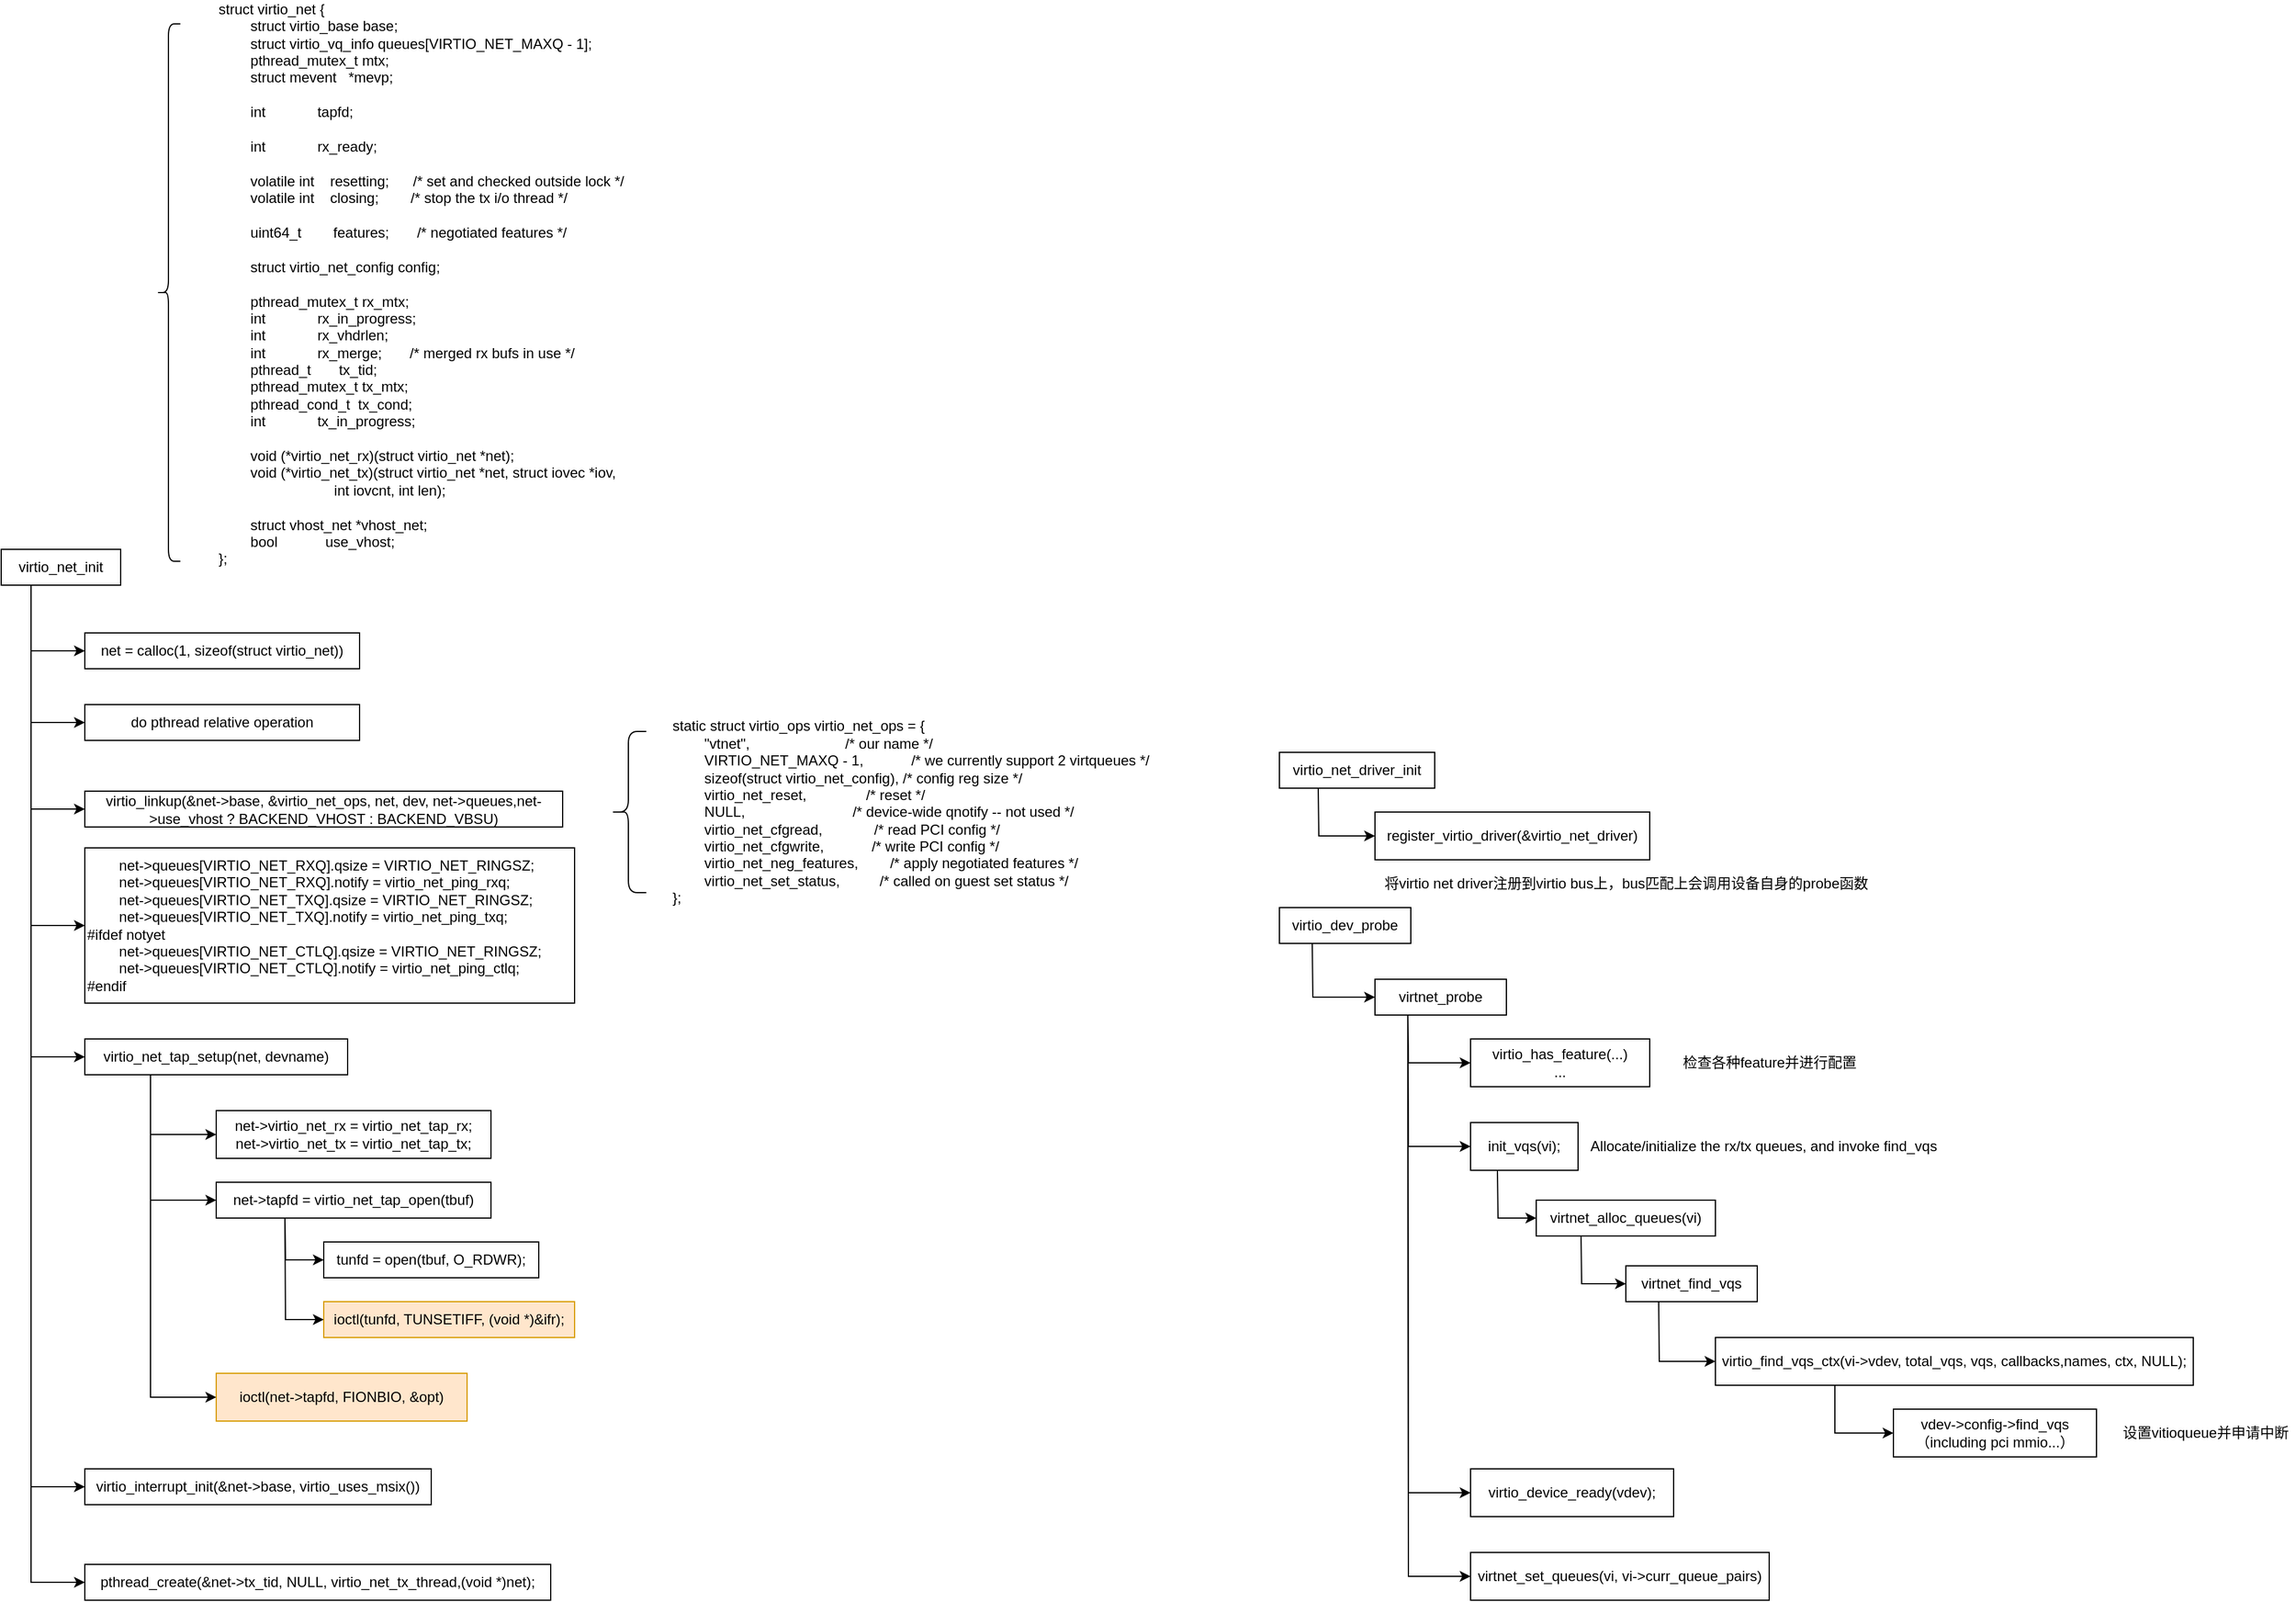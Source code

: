<mxfile version="16.2.4" type="github">
  <diagram id="KWUQa78Vd3lR5urpS75q" name="第 1 页">
    <mxGraphModel dx="1483" dy="2060" grid="1" gridSize="10" guides="1" tooltips="1" connect="1" arrows="1" fold="1" page="1" pageScale="1" pageWidth="827" pageHeight="1169" math="0" shadow="0">
      <root>
        <mxCell id="0" />
        <mxCell id="1" parent="0" />
        <mxCell id="0QqFH8Gw2swg9hfUQbTv-2" value="virtio_net_init" style="rounded=0;whiteSpace=wrap;html=1;" parent="1" vertex="1">
          <mxGeometry x="70" y="40" width="100" height="30" as="geometry" />
        </mxCell>
        <mxCell id="0QqFH8Gw2swg9hfUQbTv-3" value="virtio_linkup(&amp;amp;net-&amp;gt;base, &amp;amp;virtio_net_ops, net, dev, net-&amp;gt;queues,net-&amp;gt;use_vhost ? BACKEND_VHOST : BACKEND_VBSU)" style="whiteSpace=wrap;html=1;" parent="1" vertex="1">
          <mxGeometry x="140" y="242.5" width="400" height="30" as="geometry" />
        </mxCell>
        <mxCell id="0QqFH8Gw2swg9hfUQbTv-6" value="" style="edgeStyle=elbowEdgeStyle;elbow=horizontal;endArrow=classic;html=1;rounded=0;entryX=0;entryY=0.5;entryDx=0;entryDy=0;exitX=0.25;exitY=1;exitDx=0;exitDy=0;" parent="1" source="0QqFH8Gw2swg9hfUQbTv-2" target="0QqFH8Gw2swg9hfUQbTv-3" edge="1">
          <mxGeometry width="50" height="50" relative="1" as="geometry">
            <mxPoint x="50" y="150" as="sourcePoint" />
            <mxPoint x="100" y="100" as="targetPoint" />
            <Array as="points">
              <mxPoint x="95" y="90" />
            </Array>
          </mxGeometry>
        </mxCell>
        <mxCell id="0QqFH8Gw2swg9hfUQbTv-7" value="&lt;div&gt;static struct virtio_ops virtio_net_ops = {&lt;/div&gt;&lt;div&gt;&amp;nbsp; &amp;nbsp; &amp;nbsp; &amp;nbsp; &quot;vtnet&quot;,&amp;nbsp; &amp;nbsp; &amp;nbsp; &amp;nbsp; &amp;nbsp; &amp;nbsp; &amp;nbsp; &amp;nbsp; &amp;nbsp; &amp;nbsp; &amp;nbsp; &amp;nbsp; /* our name */&lt;/div&gt;&lt;div&gt;&amp;nbsp; &amp;nbsp; &amp;nbsp; &amp;nbsp; VIRTIO_NET_MAXQ - 1,&amp;nbsp; &amp;nbsp; &amp;nbsp; &amp;nbsp; &amp;nbsp; &amp;nbsp; /* we currently support 2 virtqueues */&lt;/div&gt;&lt;div&gt;&amp;nbsp; &amp;nbsp; &amp;nbsp; &amp;nbsp; sizeof(struct virtio_net_config), /* config reg size */&lt;/div&gt;&lt;div&gt;&amp;nbsp; &amp;nbsp; &amp;nbsp; &amp;nbsp; virtio_net_reset,&amp;nbsp; &amp;nbsp; &amp;nbsp; &amp;nbsp; &amp;nbsp; &amp;nbsp; &amp;nbsp; &amp;nbsp;/* reset */&lt;/div&gt;&lt;div&gt;&amp;nbsp; &amp;nbsp; &amp;nbsp; &amp;nbsp; NULL,&amp;nbsp; &amp;nbsp; &amp;nbsp; &amp;nbsp; &amp;nbsp; &amp;nbsp; &amp;nbsp; &amp;nbsp; &amp;nbsp; &amp;nbsp; &amp;nbsp; &amp;nbsp; &amp;nbsp; &amp;nbsp;/* device-wide qnotify -- not used */&lt;/div&gt;&lt;div&gt;&amp;nbsp; &amp;nbsp; &amp;nbsp; &amp;nbsp; virtio_net_cfgread,&amp;nbsp; &amp;nbsp; &amp;nbsp; &amp;nbsp; &amp;nbsp; &amp;nbsp; &amp;nbsp;/* read PCI config */&lt;/div&gt;&lt;div&gt;&amp;nbsp; &amp;nbsp; &amp;nbsp; &amp;nbsp; virtio_net_cfgwrite,&amp;nbsp; &amp;nbsp; &amp;nbsp; &amp;nbsp; &amp;nbsp; &amp;nbsp; /* write PCI config */&lt;/div&gt;&lt;div&gt;&amp;nbsp; &amp;nbsp; &amp;nbsp; &amp;nbsp; virtio_net_neg_features,&amp;nbsp; &amp;nbsp; &amp;nbsp; &amp;nbsp; /* apply negotiated features */&lt;/div&gt;&lt;div&gt;&amp;nbsp; &amp;nbsp; &amp;nbsp; &amp;nbsp; virtio_net_set_status,&amp;nbsp; &amp;nbsp; &amp;nbsp; &amp;nbsp; &amp;nbsp; /* called on guest set status */&lt;/div&gt;&lt;div&gt;};&lt;/div&gt;" style="text;html=1;align=left;verticalAlign=middle;resizable=0;points=[];autosize=1;strokeColor=none;fillColor=none;" parent="1" vertex="1">
          <mxGeometry x="630" y="180" width="410" height="160" as="geometry" />
        </mxCell>
        <mxCell id="0QqFH8Gw2swg9hfUQbTv-8" value="" style="shape=curlyBracket;whiteSpace=wrap;html=1;rounded=1;size=0.5;" parent="1" vertex="1">
          <mxGeometry x="580" y="192.5" width="30" height="135" as="geometry" />
        </mxCell>
        <mxCell id="0QqFH8Gw2swg9hfUQbTv-9" value="&lt;div&gt;struct virtio_net {&lt;/div&gt;&lt;div&gt;&amp;nbsp; &amp;nbsp; &amp;nbsp; &amp;nbsp; struct virtio_base base;&lt;/div&gt;&lt;div&gt;&amp;nbsp; &amp;nbsp; &amp;nbsp; &amp;nbsp; struct virtio_vq_info queues[VIRTIO_NET_MAXQ - 1];&lt;/div&gt;&lt;div&gt;&amp;nbsp; &amp;nbsp; &amp;nbsp; &amp;nbsp; pthread_mutex_t mtx;&lt;/div&gt;&lt;div&gt;&amp;nbsp; &amp;nbsp; &amp;nbsp; &amp;nbsp; struct mevent&amp;nbsp; &amp;nbsp;*mevp;&lt;/div&gt;&lt;div&gt;&lt;br&gt;&lt;/div&gt;&lt;div&gt;&amp;nbsp; &amp;nbsp; &amp;nbsp; &amp;nbsp; int&amp;nbsp; &amp;nbsp; &amp;nbsp; &amp;nbsp; &amp;nbsp; &amp;nbsp; &amp;nbsp;tapfd;&lt;/div&gt;&lt;div&gt;&lt;br&gt;&lt;/div&gt;&lt;div&gt;&amp;nbsp; &amp;nbsp; &amp;nbsp; &amp;nbsp; int&amp;nbsp; &amp;nbsp; &amp;nbsp; &amp;nbsp; &amp;nbsp; &amp;nbsp; &amp;nbsp;rx_ready;&lt;/div&gt;&lt;div&gt;&lt;br&gt;&lt;/div&gt;&lt;div&gt;&amp;nbsp; &amp;nbsp; &amp;nbsp; &amp;nbsp; volatile int&amp;nbsp; &amp;nbsp; resetting;&amp;nbsp; &amp;nbsp; &amp;nbsp; /* set and checked outside lock */&lt;/div&gt;&lt;div&gt;&amp;nbsp; &amp;nbsp; &amp;nbsp; &amp;nbsp; volatile int&amp;nbsp; &amp;nbsp; closing;&amp;nbsp; &amp;nbsp; &amp;nbsp; &amp;nbsp; /* stop the tx i/o thread */&lt;/div&gt;&lt;div&gt;&lt;br&gt;&lt;/div&gt;&lt;div&gt;&amp;nbsp; &amp;nbsp; &amp;nbsp; &amp;nbsp; uint64_t&amp;nbsp; &amp;nbsp; &amp;nbsp; &amp;nbsp; features;&amp;nbsp; &amp;nbsp; &amp;nbsp; &amp;nbsp;/* negotiated features */&lt;/div&gt;&lt;div&gt;&lt;br&gt;&lt;/div&gt;&lt;div&gt;&amp;nbsp; &amp;nbsp; &amp;nbsp; &amp;nbsp; struct virtio_net_config config;&lt;/div&gt;&lt;div&gt;&lt;br&gt;&lt;/div&gt;&lt;div&gt;&amp;nbsp; &amp;nbsp; &amp;nbsp; &amp;nbsp; pthread_mutex_t rx_mtx;&lt;/div&gt;&lt;div&gt;&amp;nbsp; &amp;nbsp; &amp;nbsp; &amp;nbsp; int&amp;nbsp; &amp;nbsp; &amp;nbsp; &amp;nbsp; &amp;nbsp; &amp;nbsp; &amp;nbsp;rx_in_progress;&lt;/div&gt;&lt;div&gt;&amp;nbsp; &amp;nbsp; &amp;nbsp; &amp;nbsp; int&amp;nbsp; &amp;nbsp; &amp;nbsp; &amp;nbsp; &amp;nbsp; &amp;nbsp; &amp;nbsp;rx_vhdrlen;&lt;/div&gt;&lt;div&gt;&amp;nbsp; &amp;nbsp; &amp;nbsp; &amp;nbsp; int&amp;nbsp; &amp;nbsp; &amp;nbsp; &amp;nbsp; &amp;nbsp; &amp;nbsp; &amp;nbsp;rx_merge;&amp;nbsp; &amp;nbsp; &amp;nbsp; &amp;nbsp;/* merged rx bufs in use */&lt;/div&gt;&lt;div&gt;&amp;nbsp; &amp;nbsp; &amp;nbsp; &amp;nbsp; pthread_t&amp;nbsp; &amp;nbsp; &amp;nbsp; &amp;nbsp;tx_tid;&lt;/div&gt;&lt;div&gt;&amp;nbsp; &amp;nbsp; &amp;nbsp; &amp;nbsp; pthread_mutex_t tx_mtx;&lt;/div&gt;&lt;div&gt;&amp;nbsp; &amp;nbsp; &amp;nbsp; &amp;nbsp; pthread_cond_t&amp;nbsp; tx_cond;&lt;/div&gt;&lt;div&gt;&amp;nbsp; &amp;nbsp; &amp;nbsp; &amp;nbsp; int&amp;nbsp; &amp;nbsp; &amp;nbsp; &amp;nbsp; &amp;nbsp; &amp;nbsp; &amp;nbsp;tx_in_progress;&lt;/div&gt;&lt;div&gt;&lt;br&gt;&lt;/div&gt;&lt;div&gt;&amp;nbsp; &amp;nbsp; &amp;nbsp; &amp;nbsp; void (*virtio_net_rx)(struct virtio_net *net);&lt;/div&gt;&lt;div&gt;&amp;nbsp; &amp;nbsp; &amp;nbsp; &amp;nbsp; void (*virtio_net_tx)(struct virtio_net *net, struct iovec *iov,&lt;/div&gt;&lt;div&gt;&amp;nbsp; &amp;nbsp; &amp;nbsp; &amp;nbsp; &amp;nbsp; &amp;nbsp; &amp;nbsp; &amp;nbsp; &amp;nbsp; &amp;nbsp; &amp;nbsp; &amp;nbsp; &amp;nbsp; &amp;nbsp; &amp;nbsp;int iovcnt, int len);&lt;/div&gt;&lt;div&gt;&lt;br&gt;&lt;/div&gt;&lt;div&gt;&amp;nbsp; &amp;nbsp; &amp;nbsp; &amp;nbsp; struct vhost_net *vhost_net;&lt;/div&gt;&lt;div&gt;&amp;nbsp; &amp;nbsp; &amp;nbsp; &amp;nbsp; bool&amp;nbsp; &amp;nbsp; &amp;nbsp; &amp;nbsp; &amp;nbsp; &amp;nbsp; use_vhost;&lt;/div&gt;&lt;div&gt;};&lt;/div&gt;&lt;div&gt;&lt;br&gt;&lt;/div&gt;" style="text;html=1;align=left;verticalAlign=middle;resizable=0;points=[];autosize=1;strokeColor=none;fillColor=none;" parent="1" vertex="1">
          <mxGeometry x="250" y="-415" width="350" height="480" as="geometry" />
        </mxCell>
        <mxCell id="0QqFH8Gw2swg9hfUQbTv-10" value="" style="shape=curlyBracket;whiteSpace=wrap;html=1;rounded=1;" parent="1" vertex="1">
          <mxGeometry x="200" y="-400" width="20" height="450" as="geometry" />
        </mxCell>
        <mxCell id="0QqFH8Gw2swg9hfUQbTv-11" value="net = calloc(1, sizeof(struct virtio_net))" style="whiteSpace=wrap;html=1;" parent="1" vertex="1">
          <mxGeometry x="140" y="110" width="230" height="30" as="geometry" />
        </mxCell>
        <mxCell id="0QqFH8Gw2swg9hfUQbTv-12" value="" style="endArrow=classic;html=1;rounded=0;entryX=0;entryY=0.5;entryDx=0;entryDy=0;exitX=0.25;exitY=1;exitDx=0;exitDy=0;" parent="1" source="0QqFH8Gw2swg9hfUQbTv-2" target="0QqFH8Gw2swg9hfUQbTv-11" edge="1">
          <mxGeometry width="50" height="50" relative="1" as="geometry">
            <mxPoint x="100" y="125" as="sourcePoint" />
            <mxPoint x="490" y="130" as="targetPoint" />
            <Array as="points">
              <mxPoint x="95" y="125" />
            </Array>
          </mxGeometry>
        </mxCell>
        <mxCell id="0QqFH8Gw2swg9hfUQbTv-13" value="do pthread relative operation" style="whiteSpace=wrap;html=1;" parent="1" vertex="1">
          <mxGeometry x="140" y="170" width="230" height="30" as="geometry" />
        </mxCell>
        <mxCell id="0QqFH8Gw2swg9hfUQbTv-14" value="" style="endArrow=classic;html=1;rounded=0;entryX=0;entryY=0.5;entryDx=0;entryDy=0;exitX=0.25;exitY=1;exitDx=0;exitDy=0;" parent="1" source="0QqFH8Gw2swg9hfUQbTv-2" target="0QqFH8Gw2swg9hfUQbTv-13" edge="1">
          <mxGeometry width="50" height="50" relative="1" as="geometry">
            <mxPoint x="180" y="260" as="sourcePoint" />
            <mxPoint x="230" y="210" as="targetPoint" />
            <Array as="points">
              <mxPoint x="95" y="185" />
            </Array>
          </mxGeometry>
        </mxCell>
        <mxCell id="0QqFH8Gw2swg9hfUQbTv-15" value="&lt;div&gt;&amp;nbsp; &amp;nbsp; &amp;nbsp; &amp;nbsp; net-&amp;gt;queues[VIRTIO_NET_RXQ].qsize = VIRTIO_NET_RINGSZ;&lt;/div&gt;&lt;div&gt;&amp;nbsp; &amp;nbsp; &amp;nbsp; &amp;nbsp; net-&amp;gt;queues[VIRTIO_NET_RXQ].notify = virtio_net_ping_rxq;&lt;/div&gt;&lt;div&gt;&amp;nbsp; &amp;nbsp; &amp;nbsp; &amp;nbsp; net-&amp;gt;queues[VIRTIO_NET_TXQ].qsize = VIRTIO_NET_RINGSZ;&lt;/div&gt;&lt;div&gt;&amp;nbsp; &amp;nbsp; &amp;nbsp; &amp;nbsp; net-&amp;gt;queues[VIRTIO_NET_TXQ].notify = virtio_net_ping_txq;&lt;/div&gt;&lt;div&gt;#ifdef notyet&lt;/div&gt;&lt;div&gt;&amp;nbsp; &amp;nbsp; &amp;nbsp; &amp;nbsp; net-&amp;gt;queues[VIRTIO_NET_CTLQ].qsize = VIRTIO_NET_RINGSZ;&lt;/div&gt;&lt;div&gt;&amp;nbsp; &amp;nbsp; &amp;nbsp; &amp;nbsp; net-&amp;gt;queues[VIRTIO_NET_CTLQ].notify = virtio_net_ping_ctlq;&lt;/div&gt;&lt;div&gt;#endif&lt;/div&gt;" style="whiteSpace=wrap;html=1;align=left;" parent="1" vertex="1">
          <mxGeometry x="140" y="290" width="410" height="130" as="geometry" />
        </mxCell>
        <mxCell id="0QqFH8Gw2swg9hfUQbTv-16" value="" style="endArrow=classic;html=1;rounded=0;entryX=0;entryY=0.5;entryDx=0;entryDy=0;exitX=0.25;exitY=1;exitDx=0;exitDy=0;" parent="1" source="0QqFH8Gw2swg9hfUQbTv-2" target="0QqFH8Gw2swg9hfUQbTv-15" edge="1">
          <mxGeometry width="50" height="50" relative="1" as="geometry">
            <mxPoint x="120" y="100" as="sourcePoint" />
            <mxPoint x="110" y="330" as="targetPoint" />
            <Array as="points">
              <mxPoint x="95" y="355" />
            </Array>
          </mxGeometry>
        </mxCell>
        <mxCell id="0QqFH8Gw2swg9hfUQbTv-17" value="virtio_net_tap_setup(net, devname)" style="whiteSpace=wrap;html=1;" parent="1" vertex="1">
          <mxGeometry x="140" y="450" width="220" height="30" as="geometry" />
        </mxCell>
        <mxCell id="0QqFH8Gw2swg9hfUQbTv-18" value="" style="endArrow=classic;html=1;rounded=0;entryX=0;entryY=0.5;entryDx=0;entryDy=0;exitX=0.25;exitY=1;exitDx=0;exitDy=0;" parent="1" source="0QqFH8Gw2swg9hfUQbTv-2" target="0QqFH8Gw2swg9hfUQbTv-17" edge="1">
          <mxGeometry width="50" height="50" relative="1" as="geometry">
            <mxPoint x="120" y="80" as="sourcePoint" />
            <mxPoint x="70" y="390" as="targetPoint" />
            <Array as="points">
              <mxPoint x="95" y="465" />
            </Array>
          </mxGeometry>
        </mxCell>
        <mxCell id="0QqFH8Gw2swg9hfUQbTv-19" value="net-&amp;gt;virtio_net_rx = virtio_net_tap_rx;&lt;br&gt;net-&amp;gt;virtio_net_tx = virtio_net_tap_tx;" style="whiteSpace=wrap;html=1;" parent="1" vertex="1">
          <mxGeometry x="250" y="510" width="230" height="40" as="geometry" />
        </mxCell>
        <mxCell id="0QqFH8Gw2swg9hfUQbTv-20" value="" style="endArrow=classic;html=1;rounded=0;entryX=0;entryY=0.5;entryDx=0;entryDy=0;exitX=0.25;exitY=1;exitDx=0;exitDy=0;" parent="1" source="0QqFH8Gw2swg9hfUQbTv-17" target="0QqFH8Gw2swg9hfUQbTv-19" edge="1">
          <mxGeometry width="50" height="50" relative="1" as="geometry">
            <mxPoint x="110" y="550" as="sourcePoint" />
            <mxPoint x="160" y="500" as="targetPoint" />
            <Array as="points">
              <mxPoint x="195" y="530" />
            </Array>
          </mxGeometry>
        </mxCell>
        <mxCell id="0QqFH8Gw2swg9hfUQbTv-21" value="net-&amp;gt;tapfd = virtio_net_tap_open(tbuf)" style="whiteSpace=wrap;html=1;" parent="1" vertex="1">
          <mxGeometry x="250" y="570" width="230" height="30" as="geometry" />
        </mxCell>
        <mxCell id="0QqFH8Gw2swg9hfUQbTv-23" value="" style="endArrow=classic;html=1;rounded=0;entryX=0;entryY=0.5;entryDx=0;entryDy=0;exitX=0.25;exitY=1;exitDx=0;exitDy=0;" parent="1" source="0QqFH8Gw2swg9hfUQbTv-17" target="0QqFH8Gw2swg9hfUQbTv-21" edge="1">
          <mxGeometry width="50" height="50" relative="1" as="geometry">
            <mxPoint x="200" y="550" as="sourcePoint" />
            <mxPoint x="250" y="500" as="targetPoint" />
            <Array as="points">
              <mxPoint x="195" y="585" />
            </Array>
          </mxGeometry>
        </mxCell>
        <mxCell id="0QqFH8Gw2swg9hfUQbTv-24" value="tunfd = open(tbuf, O_RDWR);" style="whiteSpace=wrap;html=1;" parent="1" vertex="1">
          <mxGeometry x="340" y="620" width="180" height="30" as="geometry" />
        </mxCell>
        <mxCell id="0QqFH8Gw2swg9hfUQbTv-25" value="ioctl(tunfd, TUNSETIFF, (void *)&amp;amp;ifr);" style="whiteSpace=wrap;html=1;fillColor=#ffe6cc;strokeColor=#d79b00;" parent="1" vertex="1">
          <mxGeometry x="340" y="670" width="210" height="30" as="geometry" />
        </mxCell>
        <mxCell id="0QqFH8Gw2swg9hfUQbTv-26" value="" style="endArrow=classic;html=1;rounded=0;entryX=0;entryY=0.5;entryDx=0;entryDy=0;exitX=0.25;exitY=1;exitDx=0;exitDy=0;" parent="1" source="0QqFH8Gw2swg9hfUQbTv-21" target="0QqFH8Gw2swg9hfUQbTv-24" edge="1">
          <mxGeometry width="50" height="50" relative="1" as="geometry">
            <mxPoint x="225" y="690" as="sourcePoint" />
            <mxPoint x="275" y="640" as="targetPoint" />
            <Array as="points">
              <mxPoint x="308" y="635" />
            </Array>
          </mxGeometry>
        </mxCell>
        <mxCell id="0QqFH8Gw2swg9hfUQbTv-27" value="" style="endArrow=classic;html=1;rounded=0;entryX=0;entryY=0.5;entryDx=0;entryDy=0;exitX=0.25;exitY=1;exitDx=0;exitDy=0;" parent="1" source="0QqFH8Gw2swg9hfUQbTv-21" target="0QqFH8Gw2swg9hfUQbTv-25" edge="1">
          <mxGeometry width="50" height="50" relative="1" as="geometry">
            <mxPoint x="450" y="600" as="sourcePoint" />
            <mxPoint x="500" y="550" as="targetPoint" />
            <Array as="points">
              <mxPoint x="308" y="685" />
            </Array>
          </mxGeometry>
        </mxCell>
        <mxCell id="0QqFH8Gw2swg9hfUQbTv-28" value="ioctl(net-&amp;gt;tapfd, FIONBIO, &amp;amp;opt)" style="whiteSpace=wrap;html=1;fillColor=#ffe6cc;strokeColor=#d79b00;" parent="1" vertex="1">
          <mxGeometry x="250" y="730" width="210" height="40" as="geometry" />
        </mxCell>
        <mxCell id="0QqFH8Gw2swg9hfUQbTv-29" value="" style="endArrow=classic;html=1;rounded=0;entryX=0;entryY=0.5;entryDx=0;entryDy=0;exitX=0.25;exitY=1;exitDx=0;exitDy=0;" parent="1" source="0QqFH8Gw2swg9hfUQbTv-17" target="0QqFH8Gw2swg9hfUQbTv-28" edge="1">
          <mxGeometry width="50" height="50" relative="1" as="geometry">
            <mxPoint x="150" y="780" as="sourcePoint" />
            <mxPoint x="200" y="730" as="targetPoint" />
            <Array as="points">
              <mxPoint x="195" y="750" />
            </Array>
          </mxGeometry>
        </mxCell>
        <mxCell id="0QqFH8Gw2swg9hfUQbTv-30" value="virtio_interrupt_init(&amp;amp;net-&amp;gt;base, virtio_uses_msix())" style="whiteSpace=wrap;html=1;" parent="1" vertex="1">
          <mxGeometry x="140" y="810" width="290" height="30" as="geometry" />
        </mxCell>
        <mxCell id="0QqFH8Gw2swg9hfUQbTv-31" value="" style="endArrow=classic;html=1;rounded=0;entryX=0;entryY=0.5;entryDx=0;entryDy=0;exitX=0.25;exitY=1;exitDx=0;exitDy=0;" parent="1" source="0QqFH8Gw2swg9hfUQbTv-2" target="0QqFH8Gw2swg9hfUQbTv-30" edge="1">
          <mxGeometry width="50" height="50" relative="1" as="geometry">
            <mxPoint x="50" y="840" as="sourcePoint" />
            <mxPoint x="100" y="790" as="targetPoint" />
            <Array as="points">
              <mxPoint x="95" y="825" />
            </Array>
          </mxGeometry>
        </mxCell>
        <mxCell id="0QqFH8Gw2swg9hfUQbTv-32" value="pthread_create(&amp;amp;net-&amp;gt;tx_tid, NULL, virtio_net_tx_thread,(void *)net);" style="whiteSpace=wrap;html=1;" parent="1" vertex="1">
          <mxGeometry x="140" y="890" width="390" height="30" as="geometry" />
        </mxCell>
        <mxCell id="0QqFH8Gw2swg9hfUQbTv-33" value="" style="endArrow=classic;html=1;rounded=0;entryX=0;entryY=0.5;entryDx=0;entryDy=0;exitX=0.25;exitY=1;exitDx=0;exitDy=0;" parent="1" source="0QqFH8Gw2swg9hfUQbTv-2" target="0QqFH8Gw2swg9hfUQbTv-32" edge="1">
          <mxGeometry width="50" height="50" relative="1" as="geometry">
            <mxPoint x="60" y="960" as="sourcePoint" />
            <mxPoint x="110" y="910" as="targetPoint" />
            <Array as="points">
              <mxPoint x="95" y="905" />
            </Array>
          </mxGeometry>
        </mxCell>
        <mxCell id="46-HXXY4aSdP1pMZ3lFQ-1" value="virtnet_probe" style="whiteSpace=wrap;html=1;" vertex="1" parent="1">
          <mxGeometry x="1220" y="400" width="110" height="30" as="geometry" />
        </mxCell>
        <mxCell id="46-HXXY4aSdP1pMZ3lFQ-2" value="virtio_net_driver_init" style="whiteSpace=wrap;html=1;" vertex="1" parent="1">
          <mxGeometry x="1140" y="210" width="130" height="30" as="geometry" />
        </mxCell>
        <mxCell id="46-HXXY4aSdP1pMZ3lFQ-3" value="register_virtio_driver(&amp;amp;virtio_net_driver)" style="whiteSpace=wrap;html=1;" vertex="1" parent="1">
          <mxGeometry x="1220" y="260" width="230" height="40" as="geometry" />
        </mxCell>
        <mxCell id="46-HXXY4aSdP1pMZ3lFQ-4" value="" style="endArrow=classic;html=1;rounded=0;entryX=0;entryY=0.5;entryDx=0;entryDy=0;exitX=0.25;exitY=1;exitDx=0;exitDy=0;" edge="1" parent="1" source="46-HXXY4aSdP1pMZ3lFQ-2" target="46-HXXY4aSdP1pMZ3lFQ-3">
          <mxGeometry width="50" height="50" relative="1" as="geometry">
            <mxPoint x="1120" y="400" as="sourcePoint" />
            <mxPoint x="1170" y="350" as="targetPoint" />
            <Array as="points">
              <mxPoint x="1173" y="280" />
            </Array>
          </mxGeometry>
        </mxCell>
        <mxCell id="46-HXXY4aSdP1pMZ3lFQ-5" value="将virtio net driver注册到virtio bus上，bus匹配上会调用设备自身的probe函数" style="text;html=1;align=center;verticalAlign=middle;resizable=0;points=[];autosize=1;strokeColor=none;fillColor=none;" vertex="1" parent="1">
          <mxGeometry x="1220" y="310" width="420" height="20" as="geometry" />
        </mxCell>
        <mxCell id="46-HXXY4aSdP1pMZ3lFQ-6" value="virtio_has_feature(...)&lt;br&gt;..." style="whiteSpace=wrap;html=1;" vertex="1" parent="1">
          <mxGeometry x="1300" y="450" width="150" height="40" as="geometry" />
        </mxCell>
        <mxCell id="46-HXXY4aSdP1pMZ3lFQ-7" value="检查各种feature并进行配置" style="text;html=1;align=center;verticalAlign=middle;resizable=0;points=[];autosize=1;strokeColor=none;fillColor=none;" vertex="1" parent="1">
          <mxGeometry x="1470" y="460" width="160" height="20" as="geometry" />
        </mxCell>
        <mxCell id="46-HXXY4aSdP1pMZ3lFQ-8" value="virtio_dev_probe" style="whiteSpace=wrap;html=1;" vertex="1" parent="1">
          <mxGeometry x="1140" y="340" width="110" height="30" as="geometry" />
        </mxCell>
        <mxCell id="46-HXXY4aSdP1pMZ3lFQ-11" value="" style="endArrow=classic;html=1;rounded=0;entryX=0;entryY=0.5;entryDx=0;entryDy=0;exitX=0.25;exitY=1;exitDx=0;exitDy=0;" edge="1" parent="1" source="46-HXXY4aSdP1pMZ3lFQ-8" target="46-HXXY4aSdP1pMZ3lFQ-1">
          <mxGeometry width="50" height="50" relative="1" as="geometry">
            <mxPoint x="1130" y="480" as="sourcePoint" />
            <mxPoint x="1180" y="430" as="targetPoint" />
            <Array as="points">
              <mxPoint x="1168" y="415" />
            </Array>
          </mxGeometry>
        </mxCell>
        <mxCell id="46-HXXY4aSdP1pMZ3lFQ-12" value="" style="endArrow=classic;html=1;rounded=0;entryX=0;entryY=0.5;entryDx=0;entryDy=0;exitX=0.25;exitY=1;exitDx=0;exitDy=0;" edge="1" parent="1" source="46-HXXY4aSdP1pMZ3lFQ-1" target="46-HXXY4aSdP1pMZ3lFQ-6">
          <mxGeometry width="50" height="50" relative="1" as="geometry">
            <mxPoint x="1110" y="520" as="sourcePoint" />
            <mxPoint x="1160" y="470" as="targetPoint" />
            <Array as="points">
              <mxPoint x="1248" y="470" />
            </Array>
          </mxGeometry>
        </mxCell>
        <mxCell id="46-HXXY4aSdP1pMZ3lFQ-13" value="init_vqs(vi);" style="whiteSpace=wrap;html=1;" vertex="1" parent="1">
          <mxGeometry x="1300" y="520" width="90" height="40" as="geometry" />
        </mxCell>
        <mxCell id="46-HXXY4aSdP1pMZ3lFQ-14" value="" style="endArrow=classic;html=1;rounded=0;entryX=0;entryY=0.5;entryDx=0;entryDy=0;exitX=0.25;exitY=1;exitDx=0;exitDy=0;" edge="1" parent="1" source="46-HXXY4aSdP1pMZ3lFQ-1" target="46-HXXY4aSdP1pMZ3lFQ-13">
          <mxGeometry width="50" height="50" relative="1" as="geometry">
            <mxPoint x="1140" y="560" as="sourcePoint" />
            <mxPoint x="1190" y="510" as="targetPoint" />
            <Array as="points">
              <mxPoint x="1248" y="540" />
            </Array>
          </mxGeometry>
        </mxCell>
        <mxCell id="46-HXXY4aSdP1pMZ3lFQ-17" value="Allocate/initialize the rx/tx queues, and invoke find_vqs" style="text;html=1;align=center;verticalAlign=middle;resizable=0;points=[];autosize=1;strokeColor=none;fillColor=none;" vertex="1" parent="1">
          <mxGeometry x="1390" y="530" width="310" height="20" as="geometry" />
        </mxCell>
        <mxCell id="46-HXXY4aSdP1pMZ3lFQ-18" value="virtnet_alloc_queues(vi)" style="whiteSpace=wrap;html=1;" vertex="1" parent="1">
          <mxGeometry x="1355" y="585" width="150" height="30" as="geometry" />
        </mxCell>
        <mxCell id="46-HXXY4aSdP1pMZ3lFQ-19" value="" style="endArrow=classic;html=1;rounded=0;entryX=0;entryY=0.5;entryDx=0;entryDy=0;exitX=0.25;exitY=1;exitDx=0;exitDy=0;" edge="1" parent="1" source="46-HXXY4aSdP1pMZ3lFQ-13" target="46-HXXY4aSdP1pMZ3lFQ-18">
          <mxGeometry width="50" height="50" relative="1" as="geometry">
            <mxPoint x="1220" y="680" as="sourcePoint" />
            <mxPoint x="1270" y="630" as="targetPoint" />
            <Array as="points">
              <mxPoint x="1323" y="600" />
            </Array>
          </mxGeometry>
        </mxCell>
        <mxCell id="46-HXXY4aSdP1pMZ3lFQ-20" value="virtnet_find_vqs" style="whiteSpace=wrap;html=1;" vertex="1" parent="1">
          <mxGeometry x="1430" y="640" width="110" height="30" as="geometry" />
        </mxCell>
        <mxCell id="46-HXXY4aSdP1pMZ3lFQ-21" value="" style="endArrow=classic;html=1;rounded=0;entryX=0;entryY=0.5;entryDx=0;entryDy=0;exitX=0.25;exitY=1;exitDx=0;exitDy=0;" edge="1" parent="1" source="46-HXXY4aSdP1pMZ3lFQ-18" target="46-HXXY4aSdP1pMZ3lFQ-20">
          <mxGeometry width="50" height="50" relative="1" as="geometry">
            <mxPoint x="1340" y="700" as="sourcePoint" />
            <mxPoint x="1390" y="650" as="targetPoint" />
            <Array as="points">
              <mxPoint x="1393" y="655" />
            </Array>
          </mxGeometry>
        </mxCell>
        <mxCell id="46-HXXY4aSdP1pMZ3lFQ-22" value="virtio_find_vqs_ctx(vi-&amp;gt;vdev, total_vqs, vqs, callbacks,names, ctx, NULL);" style="whiteSpace=wrap;html=1;" vertex="1" parent="1">
          <mxGeometry x="1505" y="700" width="400" height="40" as="geometry" />
        </mxCell>
        <mxCell id="46-HXXY4aSdP1pMZ3lFQ-23" value="" style="endArrow=classic;html=1;rounded=0;entryX=0;entryY=0.5;entryDx=0;entryDy=0;exitX=0.25;exitY=1;exitDx=0;exitDy=0;" edge="1" parent="1" source="46-HXXY4aSdP1pMZ3lFQ-20" target="46-HXXY4aSdP1pMZ3lFQ-22">
          <mxGeometry width="50" height="50" relative="1" as="geometry">
            <mxPoint x="1360" y="750" as="sourcePoint" />
            <mxPoint x="1410" y="700" as="targetPoint" />
            <Array as="points">
              <mxPoint x="1458" y="720" />
            </Array>
          </mxGeometry>
        </mxCell>
        <mxCell id="46-HXXY4aSdP1pMZ3lFQ-24" value="vdev-&amp;gt;config-&amp;gt;find_vqs&lt;br&gt;（including pci mmio...）" style="whiteSpace=wrap;html=1;" vertex="1" parent="1">
          <mxGeometry x="1654" y="760" width="170" height="40" as="geometry" />
        </mxCell>
        <mxCell id="46-HXXY4aSdP1pMZ3lFQ-25" value="" style="endArrow=classic;html=1;rounded=0;entryX=0;entryY=0.5;entryDx=0;entryDy=0;exitX=0.25;exitY=1;exitDx=0;exitDy=0;" edge="1" parent="1" source="46-HXXY4aSdP1pMZ3lFQ-22" target="46-HXXY4aSdP1pMZ3lFQ-24">
          <mxGeometry width="50" height="50" relative="1" as="geometry">
            <mxPoint x="1470" y="810" as="sourcePoint" />
            <mxPoint x="1520" y="760" as="targetPoint" />
            <Array as="points">
              <mxPoint x="1605" y="780" />
            </Array>
          </mxGeometry>
        </mxCell>
        <mxCell id="46-HXXY4aSdP1pMZ3lFQ-26" value="virtio_device_ready(vdev);" style="whiteSpace=wrap;html=1;" vertex="1" parent="1">
          <mxGeometry x="1300" y="810" width="170" height="40" as="geometry" />
        </mxCell>
        <mxCell id="46-HXXY4aSdP1pMZ3lFQ-27" value="" style="endArrow=classic;html=1;rounded=0;entryX=0;entryY=0.5;entryDx=0;entryDy=0;exitX=0.25;exitY=1;exitDx=0;exitDy=0;" edge="1" parent="1" source="46-HXXY4aSdP1pMZ3lFQ-1" target="46-HXXY4aSdP1pMZ3lFQ-26">
          <mxGeometry width="50" height="50" relative="1" as="geometry">
            <mxPoint x="1190" y="800" as="sourcePoint" />
            <mxPoint x="1240" y="750" as="targetPoint" />
            <Array as="points">
              <mxPoint x="1248" y="830" />
            </Array>
          </mxGeometry>
        </mxCell>
        <mxCell id="46-HXXY4aSdP1pMZ3lFQ-28" value="virtnet_set_queues(vi, vi-&amp;gt;curr_queue_pairs)" style="whiteSpace=wrap;html=1;" vertex="1" parent="1">
          <mxGeometry x="1300" y="880" width="250" height="40" as="geometry" />
        </mxCell>
        <mxCell id="46-HXXY4aSdP1pMZ3lFQ-29" value="" style="endArrow=classic;html=1;rounded=0;entryX=0;entryY=0.5;entryDx=0;entryDy=0;exitX=0.25;exitY=1;exitDx=0;exitDy=0;" edge="1" parent="1" source="46-HXXY4aSdP1pMZ3lFQ-1" target="46-HXXY4aSdP1pMZ3lFQ-28">
          <mxGeometry width="50" height="50" relative="1" as="geometry">
            <mxPoint x="1180" y="760" as="sourcePoint" />
            <mxPoint x="1230" y="710" as="targetPoint" />
            <Array as="points">
              <mxPoint x="1248" y="900" />
            </Array>
          </mxGeometry>
        </mxCell>
        <mxCell id="46-HXXY4aSdP1pMZ3lFQ-30" value="设置vitioqueue并申请中断" style="text;html=1;align=center;verticalAlign=middle;resizable=0;points=[];autosize=1;strokeColor=none;fillColor=none;" vertex="1" parent="1">
          <mxGeometry x="1840" y="770" width="150" height="20" as="geometry" />
        </mxCell>
      </root>
    </mxGraphModel>
  </diagram>
</mxfile>
